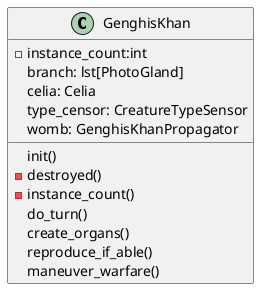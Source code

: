 @startuml
'https://plantuml.com/class-diagram

class GenghisKhan {
-instance_count:int
branch: lst[PhotoGland]
celia: Celia
type_censor: CreatureTypeSensor
womb: GenghisKhanPropagator

init()
-destroyed()
-instance_count()
do_turn()
create_organs()
reproduce_if_able()
maneuver_warfare()
}



@enduml